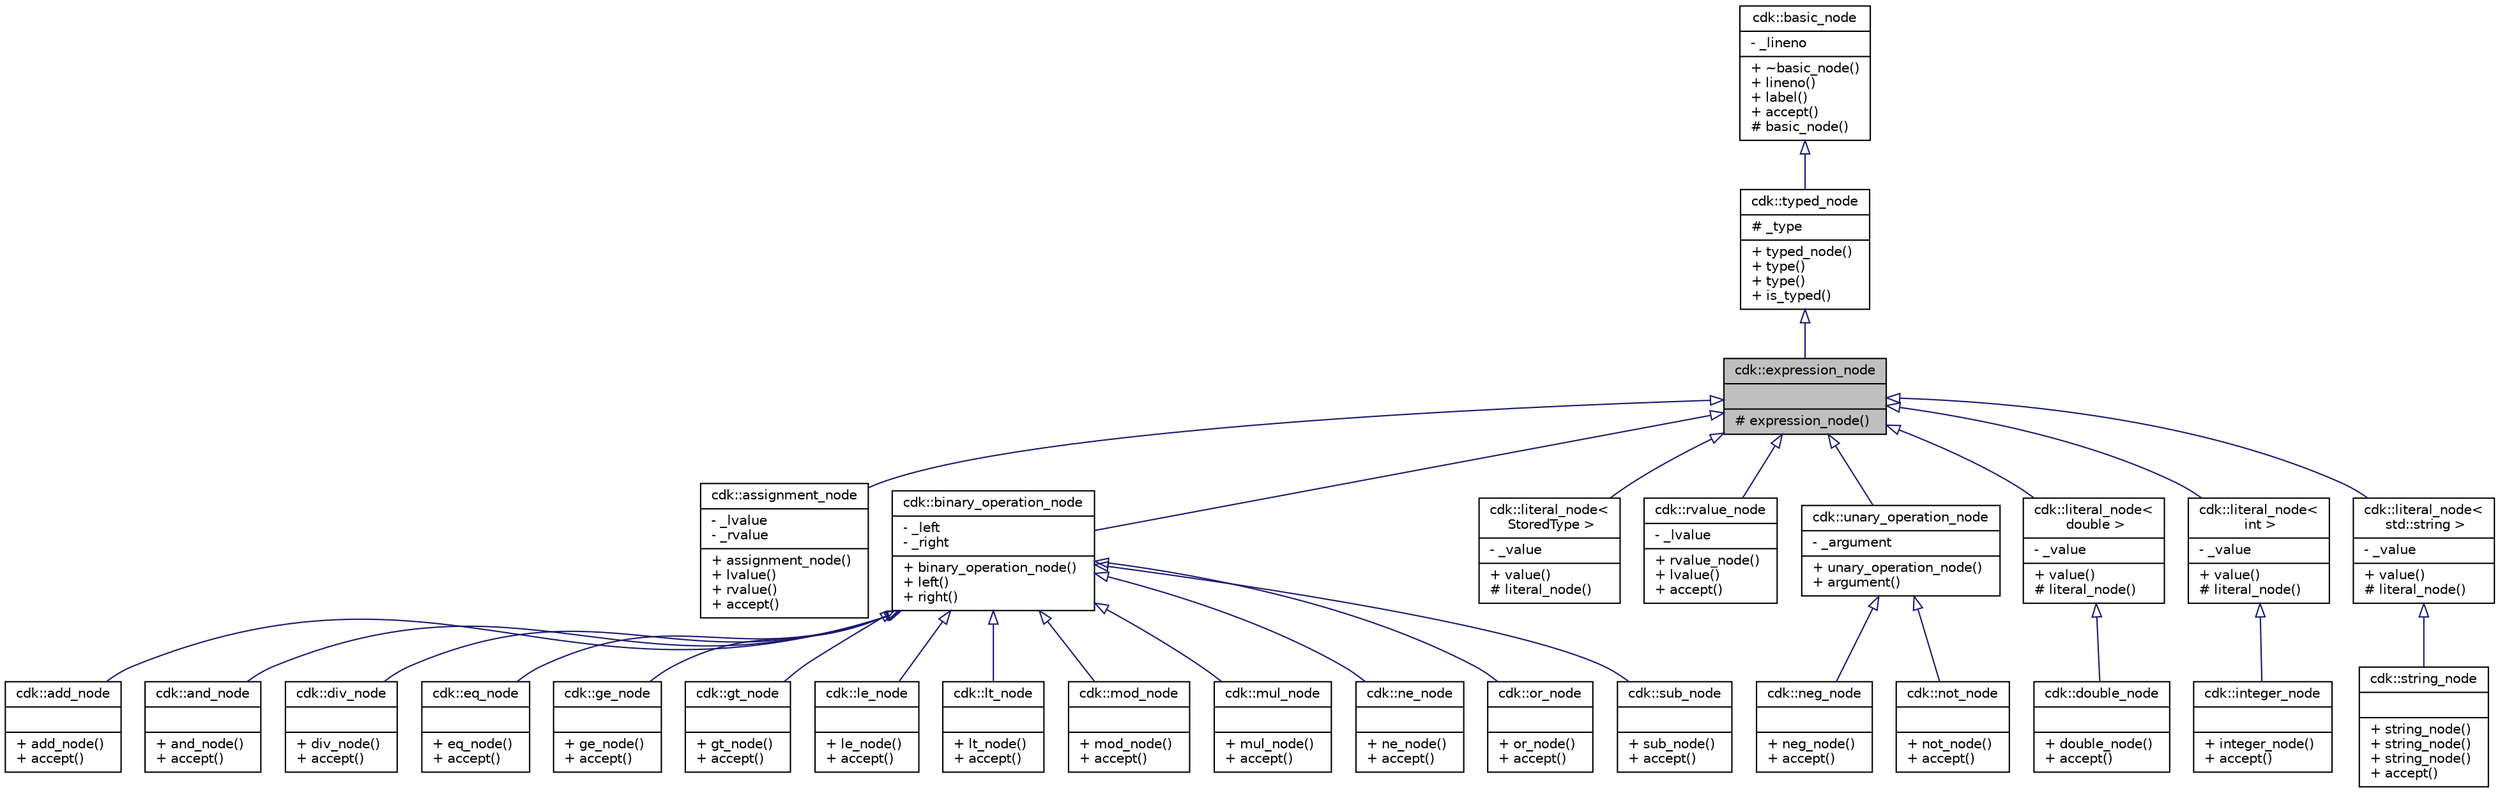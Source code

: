 digraph "cdk::expression_node"
{
 // INTERACTIVE_SVG=YES
 // LATEX_PDF_SIZE
  edge [fontname="Helvetica",fontsize="10",labelfontname="Helvetica",labelfontsize="10"];
  node [fontname="Helvetica",fontsize="10",shape=record];
  Node1 [label="{cdk::expression_node\n||# expression_node()\l}",height=0.2,width=0.4,color="black", fillcolor="grey75", style="filled", fontcolor="black",tooltip=" "];
  Node2 -> Node1 [dir="back",color="midnightblue",fontsize="10",style="solid",arrowtail="onormal",fontname="Helvetica"];
  Node2 [label="{cdk::typed_node\n|# _type\l|+ typed_node()\l+ type()\l+ type()\l+ is_typed()\l}",height=0.2,width=0.4,color="black", fillcolor="white", style="filled",URL="$classcdk_1_1typed__node.html",tooltip=" "];
  Node3 -> Node2 [dir="back",color="midnightblue",fontsize="10",style="solid",arrowtail="onormal",fontname="Helvetica"];
  Node3 [label="{cdk::basic_node\n|- _lineno\l|+ ~basic_node()\l+ lineno()\l+ label()\l+ accept()\l# basic_node()\l}",height=0.2,width=0.4,color="black", fillcolor="white", style="filled",URL="$classcdk_1_1basic__node.html",tooltip=" "];
  Node1 -> Node4 [dir="back",color="midnightblue",fontsize="10",style="solid",arrowtail="onormal",fontname="Helvetica"];
  Node4 [label="{cdk::assignment_node\n|- _lvalue\l- _rvalue\l|+ assignment_node()\l+ lvalue()\l+ rvalue()\l+ accept()\l}",height=0.2,width=0.4,color="black", fillcolor="white", style="filled",URL="$classcdk_1_1assignment__node.html",tooltip=" "];
  Node1 -> Node5 [dir="back",color="midnightblue",fontsize="10",style="solid",arrowtail="onormal",fontname="Helvetica"];
  Node5 [label="{cdk::binary_operation_node\n|- _left\l- _right\l|+ binary_operation_node()\l+ left()\l+ right()\l}",height=0.2,width=0.4,color="black", fillcolor="white", style="filled",URL="$classcdk_1_1binary__operation__node.html",tooltip=" "];
  Node5 -> Node6 [dir="back",color="midnightblue",fontsize="10",style="solid",arrowtail="onormal",fontname="Helvetica"];
  Node6 [label="{cdk::add_node\n||+ add_node()\l+ accept()\l}",height=0.2,width=0.4,color="black", fillcolor="white", style="filled",URL="$classcdk_1_1add__node.html",tooltip=" "];
  Node5 -> Node7 [dir="back",color="midnightblue",fontsize="10",style="solid",arrowtail="onormal",fontname="Helvetica"];
  Node7 [label="{cdk::and_node\n||+ and_node()\l+ accept()\l}",height=0.2,width=0.4,color="black", fillcolor="white", style="filled",URL="$classcdk_1_1and__node.html",tooltip=" "];
  Node5 -> Node8 [dir="back",color="midnightblue",fontsize="10",style="solid",arrowtail="onormal",fontname="Helvetica"];
  Node8 [label="{cdk::div_node\n||+ div_node()\l+ accept()\l}",height=0.2,width=0.4,color="black", fillcolor="white", style="filled",URL="$classcdk_1_1div__node.html",tooltip=" "];
  Node5 -> Node9 [dir="back",color="midnightblue",fontsize="10",style="solid",arrowtail="onormal",fontname="Helvetica"];
  Node9 [label="{cdk::eq_node\n||+ eq_node()\l+ accept()\l}",height=0.2,width=0.4,color="black", fillcolor="white", style="filled",URL="$classcdk_1_1eq__node.html",tooltip=" "];
  Node5 -> Node10 [dir="back",color="midnightblue",fontsize="10",style="solid",arrowtail="onormal",fontname="Helvetica"];
  Node10 [label="{cdk::ge_node\n||+ ge_node()\l+ accept()\l}",height=0.2,width=0.4,color="black", fillcolor="white", style="filled",URL="$classcdk_1_1ge__node.html",tooltip=" "];
  Node5 -> Node11 [dir="back",color="midnightblue",fontsize="10",style="solid",arrowtail="onormal",fontname="Helvetica"];
  Node11 [label="{cdk::gt_node\n||+ gt_node()\l+ accept()\l}",height=0.2,width=0.4,color="black", fillcolor="white", style="filled",URL="$classcdk_1_1gt__node.html",tooltip=" "];
  Node5 -> Node12 [dir="back",color="midnightblue",fontsize="10",style="solid",arrowtail="onormal",fontname="Helvetica"];
  Node12 [label="{cdk::le_node\n||+ le_node()\l+ accept()\l}",height=0.2,width=0.4,color="black", fillcolor="white", style="filled",URL="$classcdk_1_1le__node.html",tooltip=" "];
  Node5 -> Node13 [dir="back",color="midnightblue",fontsize="10",style="solid",arrowtail="onormal",fontname="Helvetica"];
  Node13 [label="{cdk::lt_node\n||+ lt_node()\l+ accept()\l}",height=0.2,width=0.4,color="black", fillcolor="white", style="filled",URL="$classcdk_1_1lt__node.html",tooltip=" "];
  Node5 -> Node14 [dir="back",color="midnightblue",fontsize="10",style="solid",arrowtail="onormal",fontname="Helvetica"];
  Node14 [label="{cdk::mod_node\n||+ mod_node()\l+ accept()\l}",height=0.2,width=0.4,color="black", fillcolor="white", style="filled",URL="$classcdk_1_1mod__node.html",tooltip=" "];
  Node5 -> Node15 [dir="back",color="midnightblue",fontsize="10",style="solid",arrowtail="onormal",fontname="Helvetica"];
  Node15 [label="{cdk::mul_node\n||+ mul_node()\l+ accept()\l}",height=0.2,width=0.4,color="black", fillcolor="white", style="filled",URL="$classcdk_1_1mul__node.html",tooltip=" "];
  Node5 -> Node16 [dir="back",color="midnightblue",fontsize="10",style="solid",arrowtail="onormal",fontname="Helvetica"];
  Node16 [label="{cdk::ne_node\n||+ ne_node()\l+ accept()\l}",height=0.2,width=0.4,color="black", fillcolor="white", style="filled",URL="$classcdk_1_1ne__node.html",tooltip=" "];
  Node5 -> Node17 [dir="back",color="midnightblue",fontsize="10",style="solid",arrowtail="onormal",fontname="Helvetica"];
  Node17 [label="{cdk::or_node\n||+ or_node()\l+ accept()\l}",height=0.2,width=0.4,color="black", fillcolor="white", style="filled",URL="$classcdk_1_1or__node.html",tooltip=" "];
  Node5 -> Node18 [dir="back",color="midnightblue",fontsize="10",style="solid",arrowtail="onormal",fontname="Helvetica"];
  Node18 [label="{cdk::sub_node\n||+ sub_node()\l+ accept()\l}",height=0.2,width=0.4,color="black", fillcolor="white", style="filled",URL="$classcdk_1_1sub__node.html",tooltip=" "];
  Node1 -> Node19 [dir="back",color="midnightblue",fontsize="10",style="solid",arrowtail="onormal",fontname="Helvetica"];
  Node19 [label="{cdk::literal_node\<\l StoredType \>\n|- _value\l|+ value()\l# literal_node()\l}",height=0.2,width=0.4,color="black", fillcolor="white", style="filled",URL="$classcdk_1_1literal__node.html",tooltip=" "];
  Node1 -> Node20 [dir="back",color="midnightblue",fontsize="10",style="solid",arrowtail="onormal",fontname="Helvetica"];
  Node20 [label="{cdk::rvalue_node\n|- _lvalue\l|+ rvalue_node()\l+ lvalue()\l+ accept()\l}",height=0.2,width=0.4,color="black", fillcolor="white", style="filled",URL="$classcdk_1_1rvalue__node.html",tooltip=" "];
  Node1 -> Node21 [dir="back",color="midnightblue",fontsize="10",style="solid",arrowtail="onormal",fontname="Helvetica"];
  Node21 [label="{cdk::unary_operation_node\n|- _argument\l|+ unary_operation_node()\l+ argument()\l}",height=0.2,width=0.4,color="black", fillcolor="white", style="filled",URL="$classcdk_1_1unary__operation__node.html",tooltip=" "];
  Node21 -> Node22 [dir="back",color="midnightblue",fontsize="10",style="solid",arrowtail="onormal",fontname="Helvetica"];
  Node22 [label="{cdk::neg_node\n||+ neg_node()\l+ accept()\l}",height=0.2,width=0.4,color="black", fillcolor="white", style="filled",URL="$classcdk_1_1neg__node.html",tooltip=" "];
  Node21 -> Node23 [dir="back",color="midnightblue",fontsize="10",style="solid",arrowtail="onormal",fontname="Helvetica"];
  Node23 [label="{cdk::not_node\n||+ not_node()\l+ accept()\l}",height=0.2,width=0.4,color="black", fillcolor="white", style="filled",URL="$classcdk_1_1not__node.html",tooltip=" "];
  Node1 -> Node24 [dir="back",color="midnightblue",fontsize="10",style="solid",arrowtail="onormal",fontname="Helvetica"];
  Node24 [label="{cdk::literal_node\<\l double \>\n|- _value\l|+ value()\l# literal_node()\l}",height=0.2,width=0.4,color="black", fillcolor="white", style="filled",URL="$classcdk_1_1literal__node.html",tooltip=" "];
  Node24 -> Node25 [dir="back",color="midnightblue",fontsize="10",style="solid",arrowtail="onormal",fontname="Helvetica"];
  Node25 [label="{cdk::double_node\n||+ double_node()\l+ accept()\l}",height=0.2,width=0.4,color="black", fillcolor="white", style="filled",URL="$classcdk_1_1double__node.html",tooltip=" "];
  Node1 -> Node26 [dir="back",color="midnightblue",fontsize="10",style="solid",arrowtail="onormal",fontname="Helvetica"];
  Node26 [label="{cdk::literal_node\<\l int \>\n|- _value\l|+ value()\l# literal_node()\l}",height=0.2,width=0.4,color="black", fillcolor="white", style="filled",URL="$classcdk_1_1literal__node.html",tooltip=" "];
  Node26 -> Node27 [dir="back",color="midnightblue",fontsize="10",style="solid",arrowtail="onormal",fontname="Helvetica"];
  Node27 [label="{cdk::integer_node\n||+ integer_node()\l+ accept()\l}",height=0.2,width=0.4,color="black", fillcolor="white", style="filled",URL="$classcdk_1_1integer__node.html",tooltip=" "];
  Node1 -> Node28 [dir="back",color="midnightblue",fontsize="10",style="solid",arrowtail="onormal",fontname="Helvetica"];
  Node28 [label="{cdk::literal_node\<\l std::string \>\n|- _value\l|+ value()\l# literal_node()\l}",height=0.2,width=0.4,color="black", fillcolor="white", style="filled",URL="$classcdk_1_1literal__node.html",tooltip=" "];
  Node28 -> Node29 [dir="back",color="midnightblue",fontsize="10",style="solid",arrowtail="onormal",fontname="Helvetica"];
  Node29 [label="{cdk::string_node\n||+ string_node()\l+ string_node()\l+ string_node()\l+ accept()\l}",height=0.2,width=0.4,color="black", fillcolor="white", style="filled",URL="$classcdk_1_1string__node.html",tooltip=" "];
}

